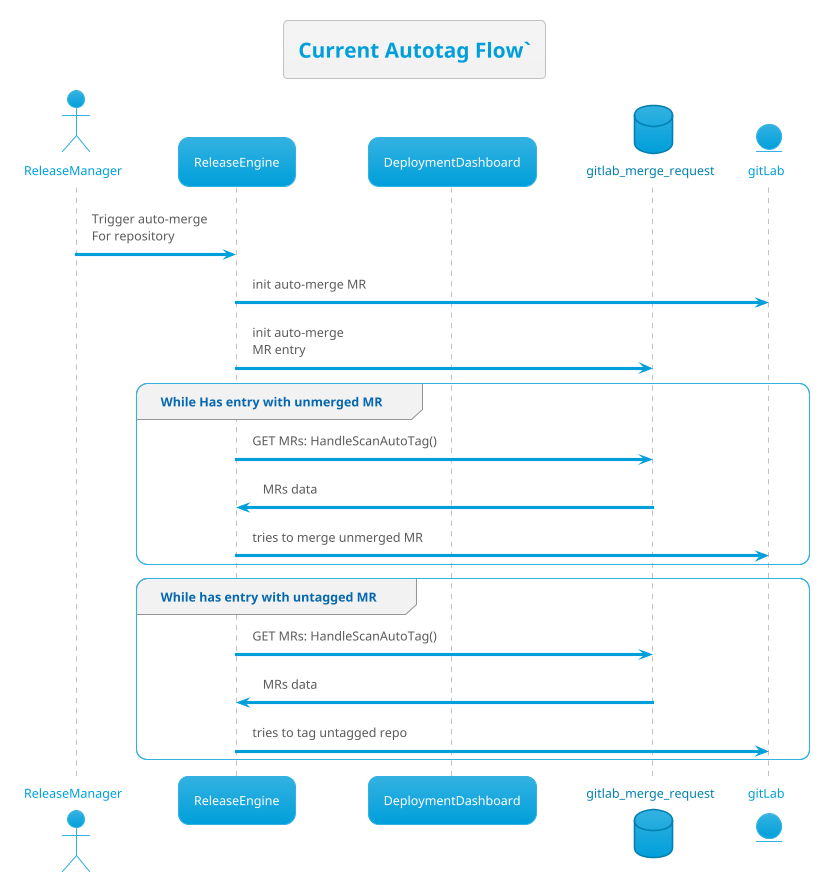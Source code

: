 @startuml
!theme bluegray
skinparam FooterFontColor black
skinparam DatabaseFontColor #007faf

actor ReleaseManager as RM
participant ReleaseEngine as RE
' database deployment_ack_config_tab as ackDB
' database gitlab_project_tab as gitDB
participant DeploymentDashboard as DD
' database deployment_request_tab as deplßoymentDB
database gitlab_merge_request as MRDB
entity gitLab as git

title Current Autotag Flow`

RM -> RE : Trigger auto-merge\nFor repository
RE -> git : init auto-merge MR
RE -> MRDB : init auto-merge\nMR entry

group While Has entry with unmerged MR
    RE -> MRDB : GET MRs: HandleScanAutoTag()
    MRDB -> RE : MRs data
    RE -> git : tries to merge unmerged MR 
end group

group While has entry with untagged MR
    RE -> MRDB : GET MRs: HandleScanAutoTag()
    MRDB -> RE : MRs data
    RE -> git : tries to tag untagged repo
end group

@enduml